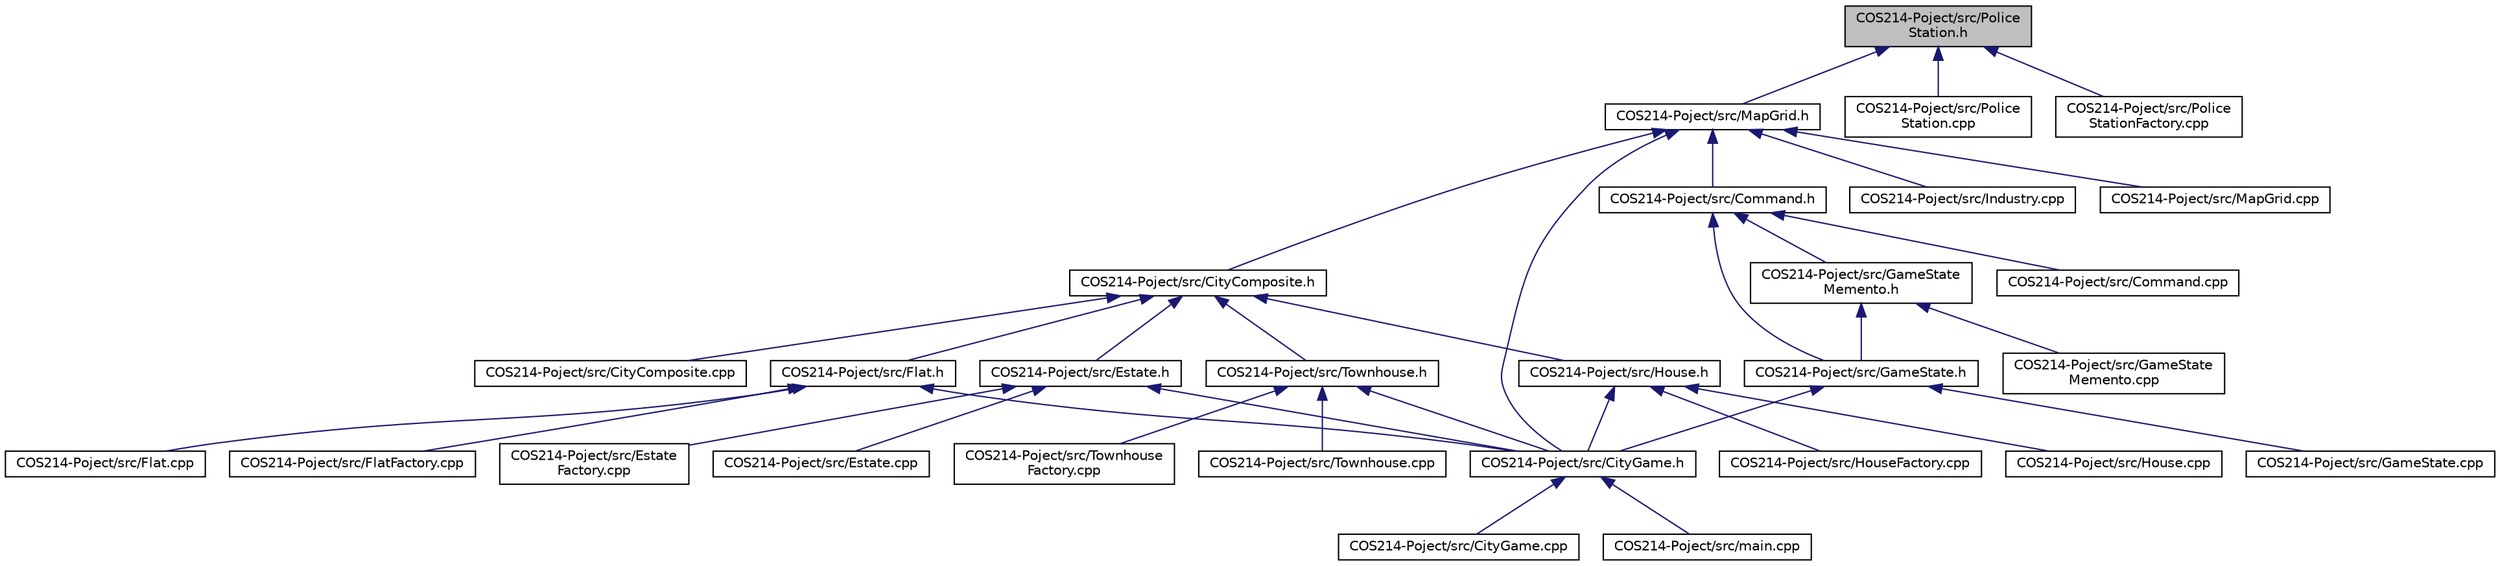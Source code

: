 digraph "COS214-Poject/src/PoliceStation.h"
{
 // LATEX_PDF_SIZE
  edge [fontname="Helvetica",fontsize="10",labelfontname="Helvetica",labelfontsize="10"];
  node [fontname="Helvetica",fontsize="10",shape=record];
  Node1 [label="COS214-Poject/src/Police\lStation.h",height=0.2,width=0.4,color="black", fillcolor="grey75", style="filled", fontcolor="black",tooltip=" "];
  Node1 -> Node2 [dir="back",color="midnightblue",fontsize="10",style="solid",fontname="Helvetica"];
  Node2 [label="COS214-Poject/src/MapGrid.h",height=0.2,width=0.4,color="black", fillcolor="white", style="filled",URL="$MapGrid_8h.html",tooltip=" "];
  Node2 -> Node3 [dir="back",color="midnightblue",fontsize="10",style="solid",fontname="Helvetica"];
  Node3 [label="COS214-Poject/src/CityComposite.h",height=0.2,width=0.4,color="black", fillcolor="white", style="filled",URL="$CityComposite_8h.html",tooltip="Defines the CityComposite class, which represents a composite structure containing multiple city zone..."];
  Node3 -> Node4 [dir="back",color="midnightblue",fontsize="10",style="solid",fontname="Helvetica"];
  Node4 [label="COS214-Poject/src/CityComposite.cpp",height=0.2,width=0.4,color="black", fillcolor="white", style="filled",URL="$CityComposite_8cpp.html",tooltip="Implementation of the CityComposite class, which manages zones, happiness, and tax adjustments for th..."];
  Node3 -> Node5 [dir="back",color="midnightblue",fontsize="10",style="solid",fontname="Helvetica"];
  Node5 [label="COS214-Poject/src/Estate.h",height=0.2,width=0.4,color="black", fillcolor="white", style="filled",URL="$Estate_8h.html",tooltip=" "];
  Node5 -> Node6 [dir="back",color="midnightblue",fontsize="10",style="solid",fontname="Helvetica"];
  Node6 [label="COS214-Poject/src/CityGame.h",height=0.2,width=0.4,color="black", fillcolor="white", style="filled",URL="$CityGame_8h.html",tooltip=" "];
  Node6 -> Node7 [dir="back",color="midnightblue",fontsize="10",style="solid",fontname="Helvetica"];
  Node7 [label="COS214-Poject/src/CityGame.cpp",height=0.2,width=0.4,color="black", fillcolor="white", style="filled",URL="$CityGame_8cpp.html",tooltip=" "];
  Node6 -> Node8 [dir="back",color="midnightblue",fontsize="10",style="solid",fontname="Helvetica"];
  Node8 [label="COS214-Poject/src/main.cpp",height=0.2,width=0.4,color="black", fillcolor="white", style="filled",URL="$main_8cpp.html",tooltip=" "];
  Node5 -> Node9 [dir="back",color="midnightblue",fontsize="10",style="solid",fontname="Helvetica"];
  Node9 [label="COS214-Poject/src/Estate.cpp",height=0.2,width=0.4,color="black", fillcolor="white", style="filled",URL="$Estate_8cpp.html",tooltip=" "];
  Node5 -> Node10 [dir="back",color="midnightblue",fontsize="10",style="solid",fontname="Helvetica"];
  Node10 [label="COS214-Poject/src/Estate\lFactory.cpp",height=0.2,width=0.4,color="black", fillcolor="white", style="filled",URL="$EstateFactory_8cpp.html",tooltip=" "];
  Node3 -> Node11 [dir="back",color="midnightblue",fontsize="10",style="solid",fontname="Helvetica"];
  Node11 [label="COS214-Poject/src/Flat.h",height=0.2,width=0.4,color="black", fillcolor="white", style="filled",URL="$Flat_8h.html",tooltip=" "];
  Node11 -> Node6 [dir="back",color="midnightblue",fontsize="10",style="solid",fontname="Helvetica"];
  Node11 -> Node12 [dir="back",color="midnightblue",fontsize="10",style="solid",fontname="Helvetica"];
  Node12 [label="COS214-Poject/src/Flat.cpp",height=0.2,width=0.4,color="black", fillcolor="white", style="filled",URL="$Flat_8cpp.html",tooltip=" "];
  Node11 -> Node13 [dir="back",color="midnightblue",fontsize="10",style="solid",fontname="Helvetica"];
  Node13 [label="COS214-Poject/src/FlatFactory.cpp",height=0.2,width=0.4,color="black", fillcolor="white", style="filled",URL="$FlatFactory_8cpp.html",tooltip=" "];
  Node3 -> Node14 [dir="back",color="midnightblue",fontsize="10",style="solid",fontname="Helvetica"];
  Node14 [label="COS214-Poject/src/House.h",height=0.2,width=0.4,color="black", fillcolor="white", style="filled",URL="$House_8h.html",tooltip="Header file for the House class, representing a residential building."];
  Node14 -> Node6 [dir="back",color="midnightblue",fontsize="10",style="solid",fontname="Helvetica"];
  Node14 -> Node15 [dir="back",color="midnightblue",fontsize="10",style="solid",fontname="Helvetica"];
  Node15 [label="COS214-Poject/src/House.cpp",height=0.2,width=0.4,color="black", fillcolor="white", style="filled",URL="$House_8cpp.html",tooltip=" "];
  Node14 -> Node16 [dir="back",color="midnightblue",fontsize="10",style="solid",fontname="Helvetica"];
  Node16 [label="COS214-Poject/src/HouseFactory.cpp",height=0.2,width=0.4,color="black", fillcolor="white", style="filled",URL="$HouseFactory_8cpp.html",tooltip=" "];
  Node3 -> Node17 [dir="back",color="midnightblue",fontsize="10",style="solid",fontname="Helvetica"];
  Node17 [label="COS214-Poject/src/Townhouse.h",height=0.2,width=0.4,color="black", fillcolor="white", style="filled",URL="$Townhouse_8h.html",tooltip=" "];
  Node17 -> Node6 [dir="back",color="midnightblue",fontsize="10",style="solid",fontname="Helvetica"];
  Node17 -> Node18 [dir="back",color="midnightblue",fontsize="10",style="solid",fontname="Helvetica"];
  Node18 [label="COS214-Poject/src/Townhouse.cpp",height=0.2,width=0.4,color="black", fillcolor="white", style="filled",URL="$Townhouse_8cpp.html",tooltip=" "];
  Node17 -> Node19 [dir="back",color="midnightblue",fontsize="10",style="solid",fontname="Helvetica"];
  Node19 [label="COS214-Poject/src/Townhouse\lFactory.cpp",height=0.2,width=0.4,color="black", fillcolor="white", style="filled",URL="$TownhouseFactory_8cpp.html",tooltip=" "];
  Node2 -> Node6 [dir="back",color="midnightblue",fontsize="10",style="solid",fontname="Helvetica"];
  Node2 -> Node20 [dir="back",color="midnightblue",fontsize="10",style="solid",fontname="Helvetica"];
  Node20 [label="COS214-Poject/src/Command.h",height=0.2,width=0.4,color="black", fillcolor="white", style="filled",URL="$Command_8h.html",tooltip=" "];
  Node20 -> Node21 [dir="back",color="midnightblue",fontsize="10",style="solid",fontname="Helvetica"];
  Node21 [label="COS214-Poject/src/Command.cpp",height=0.2,width=0.4,color="black", fillcolor="white", style="filled",URL="$Command_8cpp.html",tooltip="Implementation of the Command interface and its concrete classes for executing and undoing actions on..."];
  Node20 -> Node22 [dir="back",color="midnightblue",fontsize="10",style="solid",fontname="Helvetica"];
  Node22 [label="COS214-Poject/src/GameState.h",height=0.2,width=0.4,color="black", fillcolor="white", style="filled",URL="$GameState_8h.html",tooltip=" "];
  Node22 -> Node6 [dir="back",color="midnightblue",fontsize="10",style="solid",fontname="Helvetica"];
  Node22 -> Node23 [dir="back",color="midnightblue",fontsize="10",style="solid",fontname="Helvetica"];
  Node23 [label="COS214-Poject/src/GameState.cpp",height=0.2,width=0.4,color="black", fillcolor="white", style="filled",URL="$GameState_8cpp.html",tooltip="Implementation of the GameState class for managing game states and command history."];
  Node20 -> Node24 [dir="back",color="midnightblue",fontsize="10",style="solid",fontname="Helvetica"];
  Node24 [label="COS214-Poject/src/GameState\lMemento.h",height=0.2,width=0.4,color="black", fillcolor="white", style="filled",URL="$GameStateMemento_8h.html",tooltip=" "];
  Node24 -> Node22 [dir="back",color="midnightblue",fontsize="10",style="solid",fontname="Helvetica"];
  Node24 -> Node25 [dir="back",color="midnightblue",fontsize="10",style="solid",fontname="Helvetica"];
  Node25 [label="COS214-Poject/src/GameState\lMemento.cpp",height=0.2,width=0.4,color="black", fillcolor="white", style="filled",URL="$GameStateMemento_8cpp.html",tooltip=" "];
  Node2 -> Node26 [dir="back",color="midnightblue",fontsize="10",style="solid",fontname="Helvetica"];
  Node26 [label="COS214-Poject/src/Industry.cpp",height=0.2,width=0.4,color="black", fillcolor="white", style="filled",URL="$Industry_8cpp.html",tooltip=" "];
  Node2 -> Node27 [dir="back",color="midnightblue",fontsize="10",style="solid",fontname="Helvetica"];
  Node27 [label="COS214-Poject/src/MapGrid.cpp",height=0.2,width=0.4,color="black", fillcolor="white", style="filled",URL="$MapGrid_8cpp.html",tooltip=" "];
  Node1 -> Node28 [dir="back",color="midnightblue",fontsize="10",style="solid",fontname="Helvetica"];
  Node28 [label="COS214-Poject/src/Police\lStation.cpp",height=0.2,width=0.4,color="black", fillcolor="white", style="filled",URL="$PoliceStation_8cpp.html",tooltip=" "];
  Node1 -> Node29 [dir="back",color="midnightblue",fontsize="10",style="solid",fontname="Helvetica"];
  Node29 [label="COS214-Poject/src/Police\lStationFactory.cpp",height=0.2,width=0.4,color="black", fillcolor="white", style="filled",URL="$PoliceStationFactory_8cpp.html",tooltip=" "];
}

